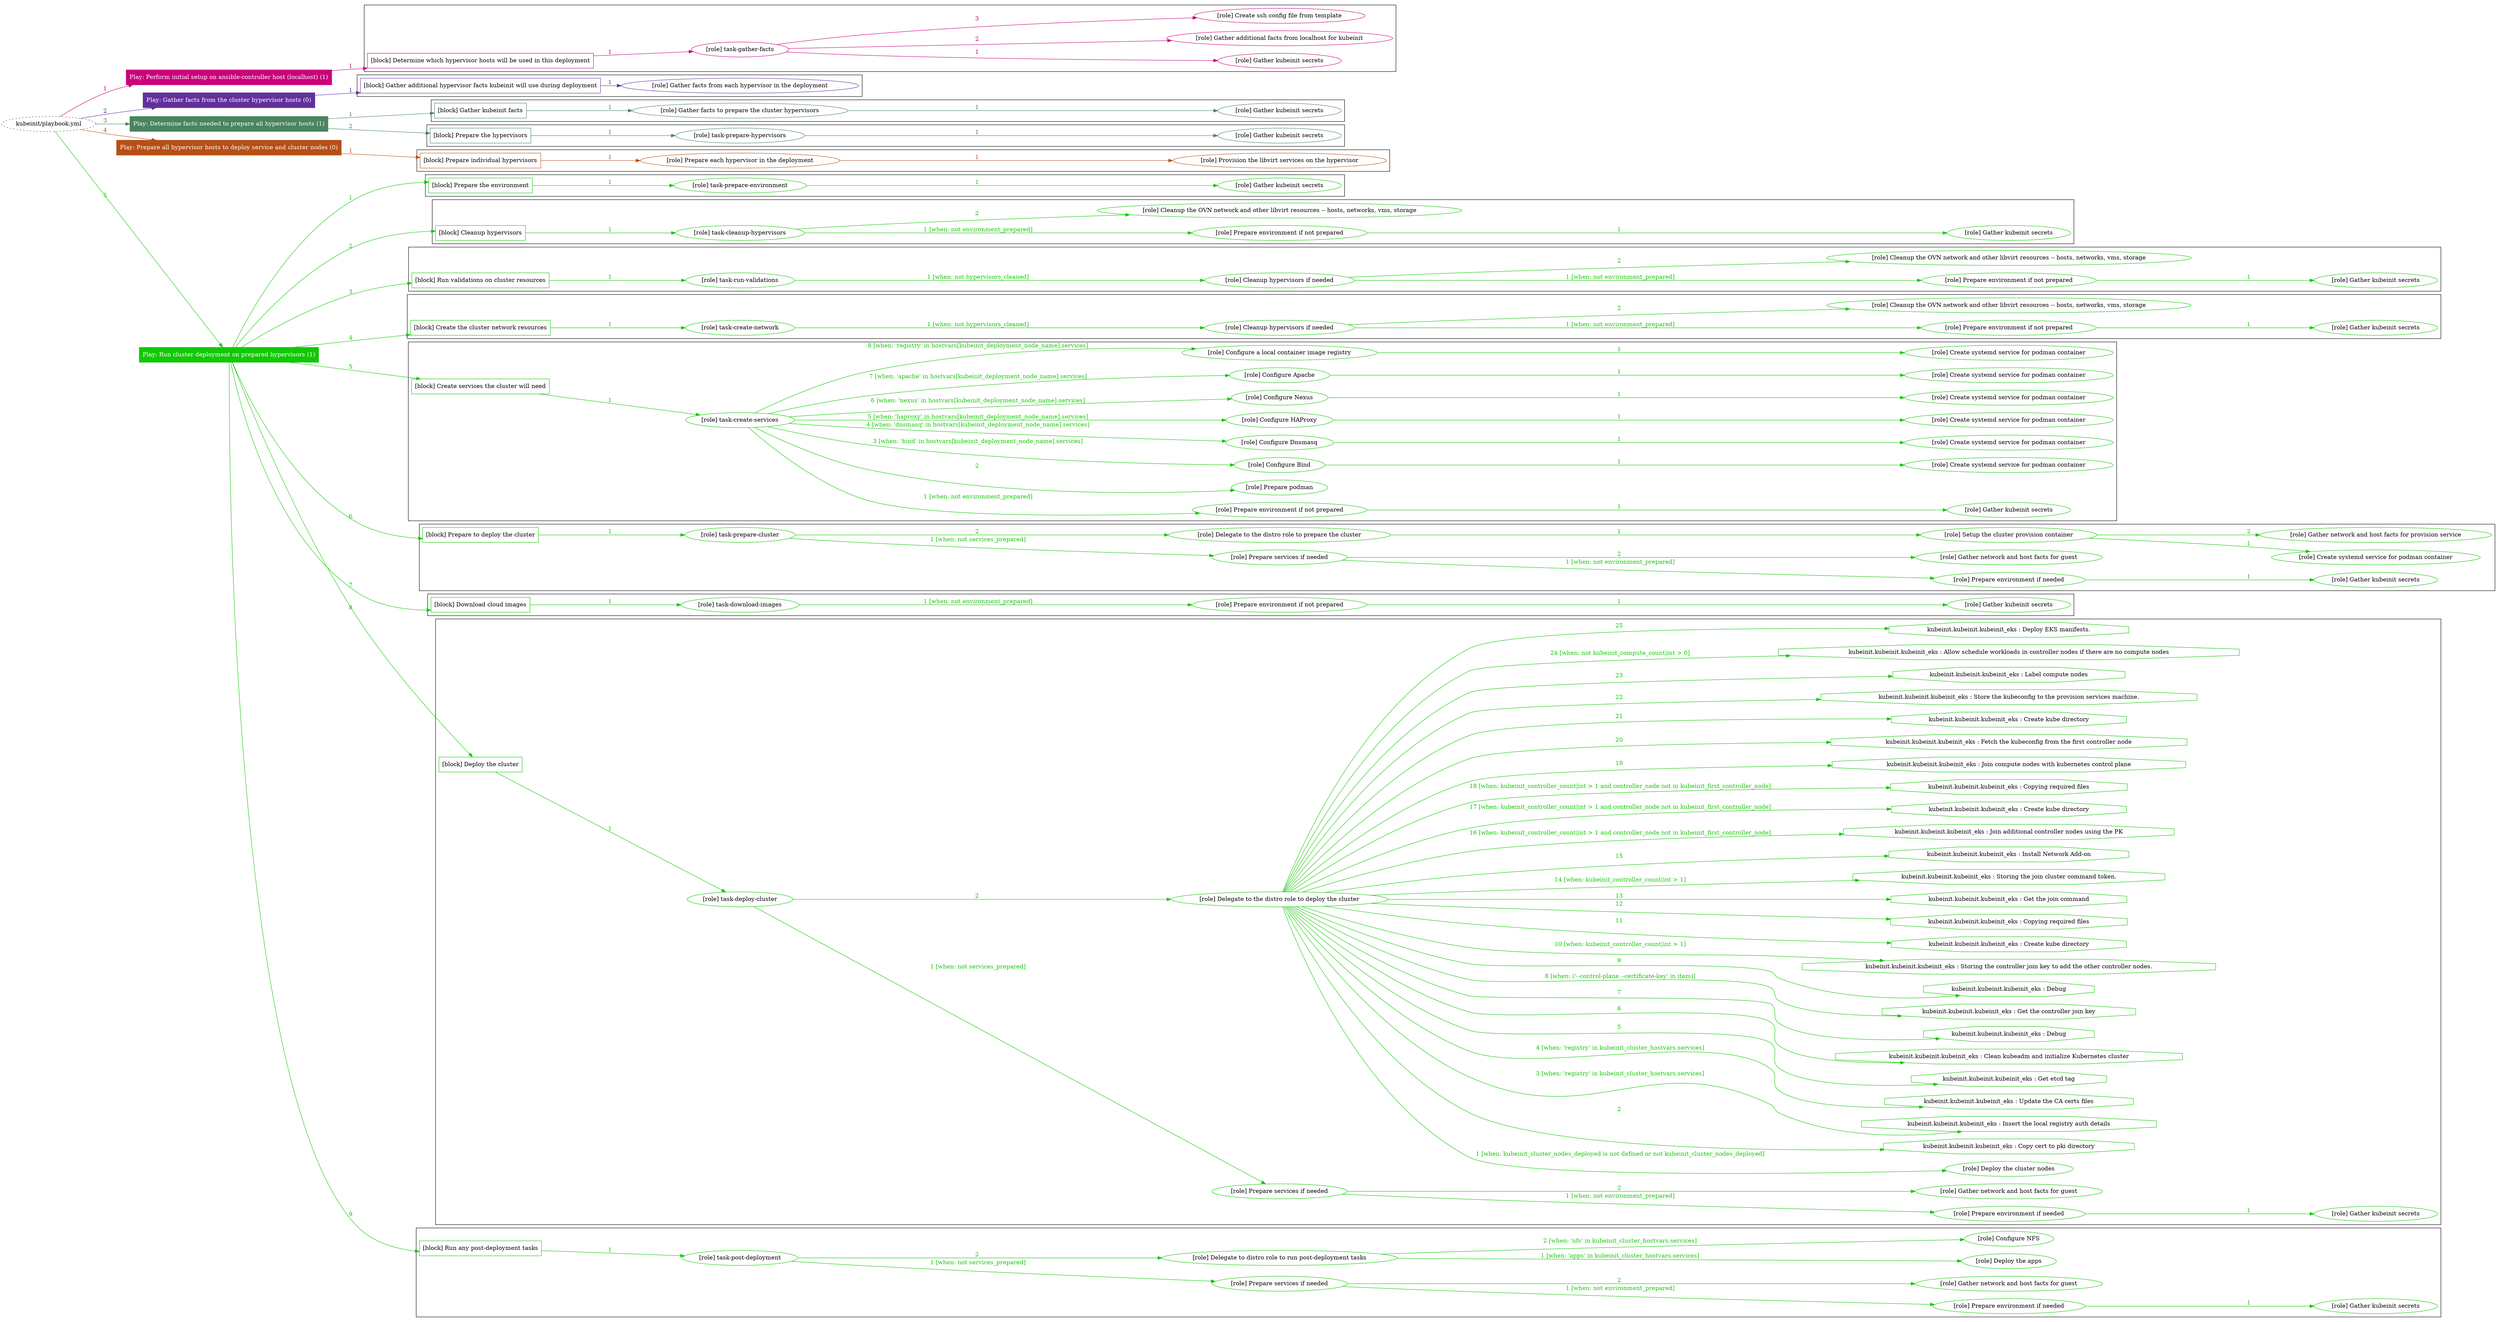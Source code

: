 digraph {
	graph [concentrate=true ordering=in rankdir=LR ratio=fill]
	edge [esep=5 sep=10]
	"kubeinit/playbook.yml" [URL="/home/runner/work/kubeinit/kubeinit/kubeinit/playbook.yml" id=playbook_92344af4 style=dotted]
	"kubeinit/playbook.yml" -> play_0143a746 [label="1 " color="#c9037a" fontcolor="#c9037a" id=edge_3d441d92 labeltooltip="1 " tooltip="1 "]
	subgraph "Play: Perform initial setup on ansible-controller host (localhost) (1)" {
		play_0143a746 [label="Play: Perform initial setup on ansible-controller host (localhost) (1)" URL="/home/runner/work/kubeinit/kubeinit/kubeinit/playbook.yml" color="#c9037a" fontcolor="#ffffff" id=play_0143a746 shape=box style=filled tooltip=localhost]
		play_0143a746 -> block_7f9f3320 [label=1 color="#c9037a" fontcolor="#c9037a" id=edge_9def357a labeltooltip=1 tooltip=1]
		subgraph cluster_block_7f9f3320 {
			block_7f9f3320 [label="[block] Determine which hypervisor hosts will be used in this deployment" URL="/home/runner/work/kubeinit/kubeinit/kubeinit/playbook.yml" color="#c9037a" id=block_7f9f3320 labeltooltip="Determine which hypervisor hosts will be used in this deployment" shape=box tooltip="Determine which hypervisor hosts will be used in this deployment"]
			block_7f9f3320 -> role_52499534 [label="1 " color="#c9037a" fontcolor="#c9037a" id=edge_747e7b60 labeltooltip="1 " tooltip="1 "]
			subgraph "task-gather-facts" {
				role_52499534 [label="[role] task-gather-facts" URL="/home/runner/work/kubeinit/kubeinit/kubeinit/playbook.yml" color="#c9037a" id=role_52499534 tooltip="task-gather-facts"]
				role_52499534 -> role_389960e6 [label="1 " color="#c9037a" fontcolor="#c9037a" id=edge_4de89419 labeltooltip="1 " tooltip="1 "]
				subgraph "Gather kubeinit secrets" {
					role_389960e6 [label="[role] Gather kubeinit secrets" URL="/home/runner/.ansible/collections/ansible_collections/kubeinit/kubeinit/roles/kubeinit_prepare/tasks/build_hypervisors_group.yml" color="#c9037a" id=role_389960e6 tooltip="Gather kubeinit secrets"]
				}
				role_52499534 -> role_7b9b9df1 [label="2 " color="#c9037a" fontcolor="#c9037a" id=edge_bdc80bbb labeltooltip="2 " tooltip="2 "]
				subgraph "Gather additional facts from localhost for kubeinit" {
					role_7b9b9df1 [label="[role] Gather additional facts from localhost for kubeinit" URL="/home/runner/.ansible/collections/ansible_collections/kubeinit/kubeinit/roles/kubeinit_prepare/tasks/build_hypervisors_group.yml" color="#c9037a" id=role_7b9b9df1 tooltip="Gather additional facts from localhost for kubeinit"]
				}
				role_52499534 -> role_ba56a125 [label="3 " color="#c9037a" fontcolor="#c9037a" id=edge_f4e6835d labeltooltip="3 " tooltip="3 "]
				subgraph "Create ssh config file from template" {
					role_ba56a125 [label="[role] Create ssh config file from template" URL="/home/runner/.ansible/collections/ansible_collections/kubeinit/kubeinit/roles/kubeinit_prepare/tasks/build_hypervisors_group.yml" color="#c9037a" id=role_ba56a125 tooltip="Create ssh config file from template"]
				}
			}
		}
	}
	"kubeinit/playbook.yml" -> play_7fc4a0b7 [label="2 " color="#62309c" fontcolor="#62309c" id=edge_b4dc1220 labeltooltip="2 " tooltip="2 "]
	subgraph "Play: Gather facts from the cluster hypervisor hosts (0)" {
		play_7fc4a0b7 [label="Play: Gather facts from the cluster hypervisor hosts (0)" URL="/home/runner/work/kubeinit/kubeinit/kubeinit/playbook.yml" color="#62309c" fontcolor="#ffffff" id=play_7fc4a0b7 shape=box style=filled tooltip="Play: Gather facts from the cluster hypervisor hosts (0)"]
		play_7fc4a0b7 -> block_02a9bf60 [label=1 color="#62309c" fontcolor="#62309c" id=edge_1277cf16 labeltooltip=1 tooltip=1]
		subgraph cluster_block_02a9bf60 {
			block_02a9bf60 [label="[block] Gather additional hypervisor facts kubeinit will use during deployment" URL="/home/runner/work/kubeinit/kubeinit/kubeinit/playbook.yml" color="#62309c" id=block_02a9bf60 labeltooltip="Gather additional hypervisor facts kubeinit will use during deployment" shape=box tooltip="Gather additional hypervisor facts kubeinit will use during deployment"]
			block_02a9bf60 -> role_c6a4da88 [label="1 " color="#62309c" fontcolor="#62309c" id=edge_f8a8d939 labeltooltip="1 " tooltip="1 "]
			subgraph "Gather facts from each hypervisor in the deployment" {
				role_c6a4da88 [label="[role] Gather facts from each hypervisor in the deployment" URL="/home/runner/work/kubeinit/kubeinit/kubeinit/playbook.yml" color="#62309c" id=role_c6a4da88 tooltip="Gather facts from each hypervisor in the deployment"]
			}
		}
	}
	"kubeinit/playbook.yml" -> play_67306cd9 [label="3 " color="#48845e" fontcolor="#48845e" id=edge_fe5de08c labeltooltip="3 " tooltip="3 "]
	subgraph "Play: Determine facts needed to prepare all hypervisor hosts (1)" {
		play_67306cd9 [label="Play: Determine facts needed to prepare all hypervisor hosts (1)" URL="/home/runner/work/kubeinit/kubeinit/kubeinit/playbook.yml" color="#48845e" fontcolor="#ffffff" id=play_67306cd9 shape=box style=filled tooltip=localhost]
		play_67306cd9 -> block_ff9dad59 [label=1 color="#48845e" fontcolor="#48845e" id=edge_9f07d632 labeltooltip=1 tooltip=1]
		subgraph cluster_block_ff9dad59 {
			block_ff9dad59 [label="[block] Gather kubeinit facts" URL="/home/runner/work/kubeinit/kubeinit/kubeinit/playbook.yml" color="#48845e" id=block_ff9dad59 labeltooltip="Gather kubeinit facts" shape=box tooltip="Gather kubeinit facts"]
			block_ff9dad59 -> role_e010e85b [label="1 " color="#48845e" fontcolor="#48845e" id=edge_0c7a5a72 labeltooltip="1 " tooltip="1 "]
			subgraph "Gather facts to prepare the cluster hypervisors" {
				role_e010e85b [label="[role] Gather facts to prepare the cluster hypervisors" URL="/home/runner/work/kubeinit/kubeinit/kubeinit/playbook.yml" color="#48845e" id=role_e010e85b tooltip="Gather facts to prepare the cluster hypervisors"]
				role_e010e85b -> role_b91cae37 [label="1 " color="#48845e" fontcolor="#48845e" id=edge_d40993fa labeltooltip="1 " tooltip="1 "]
				subgraph "Gather kubeinit secrets" {
					role_b91cae37 [label="[role] Gather kubeinit secrets" URL="/home/runner/.ansible/collections/ansible_collections/kubeinit/kubeinit/roles/kubeinit_prepare/tasks/gather_kubeinit_facts.yml" color="#48845e" id=role_b91cae37 tooltip="Gather kubeinit secrets"]
				}
			}
		}
		play_67306cd9 -> block_7f8c09d0 [label=2 color="#48845e" fontcolor="#48845e" id=edge_19b8a627 labeltooltip=2 tooltip=2]
		subgraph cluster_block_7f8c09d0 {
			block_7f8c09d0 [label="[block] Prepare the hypervisors" URL="/home/runner/work/kubeinit/kubeinit/kubeinit/playbook.yml" color="#48845e" id=block_7f8c09d0 labeltooltip="Prepare the hypervisors" shape=box tooltip="Prepare the hypervisors"]
			block_7f8c09d0 -> role_97610d98 [label="1 " color="#48845e" fontcolor="#48845e" id=edge_dc09f2f8 labeltooltip="1 " tooltip="1 "]
			subgraph "task-prepare-hypervisors" {
				role_97610d98 [label="[role] task-prepare-hypervisors" URL="/home/runner/work/kubeinit/kubeinit/kubeinit/playbook.yml" color="#48845e" id=role_97610d98 tooltip="task-prepare-hypervisors"]
				role_97610d98 -> role_06c63dde [label="1 " color="#48845e" fontcolor="#48845e" id=edge_b1424b15 labeltooltip="1 " tooltip="1 "]
				subgraph "Gather kubeinit secrets" {
					role_06c63dde [label="[role] Gather kubeinit secrets" URL="/home/runner/.ansible/collections/ansible_collections/kubeinit/kubeinit/roles/kubeinit_prepare/tasks/gather_kubeinit_facts.yml" color="#48845e" id=role_06c63dde tooltip="Gather kubeinit secrets"]
				}
			}
		}
	}
	"kubeinit/playbook.yml" -> play_1d2de2d5 [label="4 " color="#b64f16" fontcolor="#b64f16" id=edge_890ff4f8 labeltooltip="4 " tooltip="4 "]
	subgraph "Play: Prepare all hypervisor hosts to deploy service and cluster nodes (0)" {
		play_1d2de2d5 [label="Play: Prepare all hypervisor hosts to deploy service and cluster nodes (0)" URL="/home/runner/work/kubeinit/kubeinit/kubeinit/playbook.yml" color="#b64f16" fontcolor="#ffffff" id=play_1d2de2d5 shape=box style=filled tooltip="Play: Prepare all hypervisor hosts to deploy service and cluster nodes (0)"]
		play_1d2de2d5 -> block_1c2a6ac5 [label=1 color="#b64f16" fontcolor="#b64f16" id=edge_644442fe labeltooltip=1 tooltip=1]
		subgraph cluster_block_1c2a6ac5 {
			block_1c2a6ac5 [label="[block] Prepare individual hypervisors" URL="/home/runner/work/kubeinit/kubeinit/kubeinit/playbook.yml" color="#b64f16" id=block_1c2a6ac5 labeltooltip="Prepare individual hypervisors" shape=box tooltip="Prepare individual hypervisors"]
			block_1c2a6ac5 -> role_97b7b488 [label="1 " color="#b64f16" fontcolor="#b64f16" id=edge_daf17c1b labeltooltip="1 " tooltip="1 "]
			subgraph "Prepare each hypervisor in the deployment" {
				role_97b7b488 [label="[role] Prepare each hypervisor in the deployment" URL="/home/runner/work/kubeinit/kubeinit/kubeinit/playbook.yml" color="#b64f16" id=role_97b7b488 tooltip="Prepare each hypervisor in the deployment"]
				role_97b7b488 -> role_fc6152ad [label="1 " color="#b64f16" fontcolor="#b64f16" id=edge_5d7fb03c labeltooltip="1 " tooltip="1 "]
				subgraph "Provision the libvirt services on the hypervisor" {
					role_fc6152ad [label="[role] Provision the libvirt services on the hypervisor" URL="/home/runner/.ansible/collections/ansible_collections/kubeinit/kubeinit/roles/kubeinit_prepare/tasks/prepare_hypervisor.yml" color="#b64f16" id=role_fc6152ad tooltip="Provision the libvirt services on the hypervisor"]
				}
			}
		}
	}
	"kubeinit/playbook.yml" -> play_43153416 [label="5 " color="#12c804" fontcolor="#12c804" id=edge_a77e44d9 labeltooltip="5 " tooltip="5 "]
	subgraph "Play: Run cluster deployment on prepared hypervisors (1)" {
		play_43153416 [label="Play: Run cluster deployment on prepared hypervisors (1)" URL="/home/runner/work/kubeinit/kubeinit/kubeinit/playbook.yml" color="#12c804" fontcolor="#ffffff" id=play_43153416 shape=box style=filled tooltip=localhost]
		play_43153416 -> block_0eb33bc0 [label=1 color="#12c804" fontcolor="#12c804" id=edge_64f9be1b labeltooltip=1 tooltip=1]
		subgraph cluster_block_0eb33bc0 {
			block_0eb33bc0 [label="[block] Prepare the environment" URL="/home/runner/work/kubeinit/kubeinit/kubeinit/playbook.yml" color="#12c804" id=block_0eb33bc0 labeltooltip="Prepare the environment" shape=box tooltip="Prepare the environment"]
			block_0eb33bc0 -> role_4a1024b7 [label="1 " color="#12c804" fontcolor="#12c804" id=edge_20cf70b1 labeltooltip="1 " tooltip="1 "]
			subgraph "task-prepare-environment" {
				role_4a1024b7 [label="[role] task-prepare-environment" URL="/home/runner/work/kubeinit/kubeinit/kubeinit/playbook.yml" color="#12c804" id=role_4a1024b7 tooltip="task-prepare-environment"]
				role_4a1024b7 -> role_be1d35b7 [label="1 " color="#12c804" fontcolor="#12c804" id=edge_de8870db labeltooltip="1 " tooltip="1 "]
				subgraph "Gather kubeinit secrets" {
					role_be1d35b7 [label="[role] Gather kubeinit secrets" URL="/home/runner/.ansible/collections/ansible_collections/kubeinit/kubeinit/roles/kubeinit_prepare/tasks/gather_kubeinit_facts.yml" color="#12c804" id=role_be1d35b7 tooltip="Gather kubeinit secrets"]
				}
			}
		}
		play_43153416 -> block_0d90947a [label=2 color="#12c804" fontcolor="#12c804" id=edge_a5e83728 labeltooltip=2 tooltip=2]
		subgraph cluster_block_0d90947a {
			block_0d90947a [label="[block] Cleanup hypervisors" URL="/home/runner/work/kubeinit/kubeinit/kubeinit/playbook.yml" color="#12c804" id=block_0d90947a labeltooltip="Cleanup hypervisors" shape=box tooltip="Cleanup hypervisors"]
			block_0d90947a -> role_e2af1068 [label="1 " color="#12c804" fontcolor="#12c804" id=edge_03ee7daf labeltooltip="1 " tooltip="1 "]
			subgraph "task-cleanup-hypervisors" {
				role_e2af1068 [label="[role] task-cleanup-hypervisors" URL="/home/runner/work/kubeinit/kubeinit/kubeinit/playbook.yml" color="#12c804" id=role_e2af1068 tooltip="task-cleanup-hypervisors"]
				role_e2af1068 -> role_99a9aa33 [label="1 [when: not environment_prepared]" color="#12c804" fontcolor="#12c804" id=edge_1a2e39de labeltooltip="1 [when: not environment_prepared]" tooltip="1 [when: not environment_prepared]"]
				subgraph "Prepare environment if not prepared" {
					role_99a9aa33 [label="[role] Prepare environment if not prepared" URL="/home/runner/.ansible/collections/ansible_collections/kubeinit/kubeinit/roles/kubeinit_prepare/tasks/cleanup_hypervisors.yml" color="#12c804" id=role_99a9aa33 tooltip="Prepare environment if not prepared"]
					role_99a9aa33 -> role_da658bb9 [label="1 " color="#12c804" fontcolor="#12c804" id=edge_737d5f15 labeltooltip="1 " tooltip="1 "]
					subgraph "Gather kubeinit secrets" {
						role_da658bb9 [label="[role] Gather kubeinit secrets" URL="/home/runner/.ansible/collections/ansible_collections/kubeinit/kubeinit/roles/kubeinit_prepare/tasks/gather_kubeinit_facts.yml" color="#12c804" id=role_da658bb9 tooltip="Gather kubeinit secrets"]
					}
				}
				role_e2af1068 -> role_871b9d8e [label="2 " color="#12c804" fontcolor="#12c804" id=edge_5167a5ce labeltooltip="2 " tooltip="2 "]
				subgraph "Cleanup the OVN network and other libvirt resources -- hosts, networks, vms, storage" {
					role_871b9d8e [label="[role] Cleanup the OVN network and other libvirt resources -- hosts, networks, vms, storage" URL="/home/runner/.ansible/collections/ansible_collections/kubeinit/kubeinit/roles/kubeinit_prepare/tasks/cleanup_hypervisors.yml" color="#12c804" id=role_871b9d8e tooltip="Cleanup the OVN network and other libvirt resources -- hosts, networks, vms, storage"]
				}
			}
		}
		play_43153416 -> block_d33d46d3 [label=3 color="#12c804" fontcolor="#12c804" id=edge_53a97803 labeltooltip=3 tooltip=3]
		subgraph cluster_block_d33d46d3 {
			block_d33d46d3 [label="[block] Run validations on cluster resources" URL="/home/runner/work/kubeinit/kubeinit/kubeinit/playbook.yml" color="#12c804" id=block_d33d46d3 labeltooltip="Run validations on cluster resources" shape=box tooltip="Run validations on cluster resources"]
			block_d33d46d3 -> role_4c4ad11e [label="1 " color="#12c804" fontcolor="#12c804" id=edge_487cdb26 labeltooltip="1 " tooltip="1 "]
			subgraph "task-run-validations" {
				role_4c4ad11e [label="[role] task-run-validations" URL="/home/runner/work/kubeinit/kubeinit/kubeinit/playbook.yml" color="#12c804" id=role_4c4ad11e tooltip="task-run-validations"]
				role_4c4ad11e -> role_58d1454a [label="1 [when: not hypervisors_cleaned]" color="#12c804" fontcolor="#12c804" id=edge_60baf029 labeltooltip="1 [when: not hypervisors_cleaned]" tooltip="1 [when: not hypervisors_cleaned]"]
				subgraph "Cleanup hypervisors if needed" {
					role_58d1454a [label="[role] Cleanup hypervisors if needed" URL="/home/runner/.ansible/collections/ansible_collections/kubeinit/kubeinit/roles/kubeinit_validations/tasks/main.yml" color="#12c804" id=role_58d1454a tooltip="Cleanup hypervisors if needed"]
					role_58d1454a -> role_af45cccd [label="1 [when: not environment_prepared]" color="#12c804" fontcolor="#12c804" id=edge_89c50e11 labeltooltip="1 [when: not environment_prepared]" tooltip="1 [when: not environment_prepared]"]
					subgraph "Prepare environment if not prepared" {
						role_af45cccd [label="[role] Prepare environment if not prepared" URL="/home/runner/.ansible/collections/ansible_collections/kubeinit/kubeinit/roles/kubeinit_prepare/tasks/cleanup_hypervisors.yml" color="#12c804" id=role_af45cccd tooltip="Prepare environment if not prepared"]
						role_af45cccd -> role_9d160e0e [label="1 " color="#12c804" fontcolor="#12c804" id=edge_fc93832f labeltooltip="1 " tooltip="1 "]
						subgraph "Gather kubeinit secrets" {
							role_9d160e0e [label="[role] Gather kubeinit secrets" URL="/home/runner/.ansible/collections/ansible_collections/kubeinit/kubeinit/roles/kubeinit_prepare/tasks/gather_kubeinit_facts.yml" color="#12c804" id=role_9d160e0e tooltip="Gather kubeinit secrets"]
						}
					}
					role_58d1454a -> role_ca123c33 [label="2 " color="#12c804" fontcolor="#12c804" id=edge_3908e6ae labeltooltip="2 " tooltip="2 "]
					subgraph "Cleanup the OVN network and other libvirt resources -- hosts, networks, vms, storage" {
						role_ca123c33 [label="[role] Cleanup the OVN network and other libvirt resources -- hosts, networks, vms, storage" URL="/home/runner/.ansible/collections/ansible_collections/kubeinit/kubeinit/roles/kubeinit_prepare/tasks/cleanup_hypervisors.yml" color="#12c804" id=role_ca123c33 tooltip="Cleanup the OVN network and other libvirt resources -- hosts, networks, vms, storage"]
					}
				}
			}
		}
		play_43153416 -> block_edf4054a [label=4 color="#12c804" fontcolor="#12c804" id=edge_7eb9bb6f labeltooltip=4 tooltip=4]
		subgraph cluster_block_edf4054a {
			block_edf4054a [label="[block] Create the cluster network resources" URL="/home/runner/work/kubeinit/kubeinit/kubeinit/playbook.yml" color="#12c804" id=block_edf4054a labeltooltip="Create the cluster network resources" shape=box tooltip="Create the cluster network resources"]
			block_edf4054a -> role_2d06c704 [label="1 " color="#12c804" fontcolor="#12c804" id=edge_25d9d12f labeltooltip="1 " tooltip="1 "]
			subgraph "task-create-network" {
				role_2d06c704 [label="[role] task-create-network" URL="/home/runner/work/kubeinit/kubeinit/kubeinit/playbook.yml" color="#12c804" id=role_2d06c704 tooltip="task-create-network"]
				role_2d06c704 -> role_cb0db759 [label="1 [when: not hypervisors_cleaned]" color="#12c804" fontcolor="#12c804" id=edge_432f5500 labeltooltip="1 [when: not hypervisors_cleaned]" tooltip="1 [when: not hypervisors_cleaned]"]
				subgraph "Cleanup hypervisors if needed" {
					role_cb0db759 [label="[role] Cleanup hypervisors if needed" URL="/home/runner/.ansible/collections/ansible_collections/kubeinit/kubeinit/roles/kubeinit_libvirt/tasks/create_network.yml" color="#12c804" id=role_cb0db759 tooltip="Cleanup hypervisors if needed"]
					role_cb0db759 -> role_7fb9044c [label="1 [when: not environment_prepared]" color="#12c804" fontcolor="#12c804" id=edge_448c1c77 labeltooltip="1 [when: not environment_prepared]" tooltip="1 [when: not environment_prepared]"]
					subgraph "Prepare environment if not prepared" {
						role_7fb9044c [label="[role] Prepare environment if not prepared" URL="/home/runner/.ansible/collections/ansible_collections/kubeinit/kubeinit/roles/kubeinit_prepare/tasks/cleanup_hypervisors.yml" color="#12c804" id=role_7fb9044c tooltip="Prepare environment if not prepared"]
						role_7fb9044c -> role_2594156d [label="1 " color="#12c804" fontcolor="#12c804" id=edge_10d05e34 labeltooltip="1 " tooltip="1 "]
						subgraph "Gather kubeinit secrets" {
							role_2594156d [label="[role] Gather kubeinit secrets" URL="/home/runner/.ansible/collections/ansible_collections/kubeinit/kubeinit/roles/kubeinit_prepare/tasks/gather_kubeinit_facts.yml" color="#12c804" id=role_2594156d tooltip="Gather kubeinit secrets"]
						}
					}
					role_cb0db759 -> role_f05d3ad5 [label="2 " color="#12c804" fontcolor="#12c804" id=edge_3a340fc1 labeltooltip="2 " tooltip="2 "]
					subgraph "Cleanup the OVN network and other libvirt resources -- hosts, networks, vms, storage" {
						role_f05d3ad5 [label="[role] Cleanup the OVN network and other libvirt resources -- hosts, networks, vms, storage" URL="/home/runner/.ansible/collections/ansible_collections/kubeinit/kubeinit/roles/kubeinit_prepare/tasks/cleanup_hypervisors.yml" color="#12c804" id=role_f05d3ad5 tooltip="Cleanup the OVN network and other libvirt resources -- hosts, networks, vms, storage"]
					}
				}
			}
		}
		play_43153416 -> block_0260033a [label=5 color="#12c804" fontcolor="#12c804" id=edge_edbd5744 labeltooltip=5 tooltip=5]
		subgraph cluster_block_0260033a {
			block_0260033a [label="[block] Create services the cluster will need" URL="/home/runner/work/kubeinit/kubeinit/kubeinit/playbook.yml" color="#12c804" id=block_0260033a labeltooltip="Create services the cluster will need" shape=box tooltip="Create services the cluster will need"]
			block_0260033a -> role_9ee447a9 [label="1 " color="#12c804" fontcolor="#12c804" id=edge_11bd8c41 labeltooltip="1 " tooltip="1 "]
			subgraph "task-create-services" {
				role_9ee447a9 [label="[role] task-create-services" URL="/home/runner/work/kubeinit/kubeinit/kubeinit/playbook.yml" color="#12c804" id=role_9ee447a9 tooltip="task-create-services"]
				role_9ee447a9 -> role_a2ac5499 [label="1 [when: not environment_prepared]" color="#12c804" fontcolor="#12c804" id=edge_a7c775ff labeltooltip="1 [when: not environment_prepared]" tooltip="1 [when: not environment_prepared]"]
				subgraph "Prepare environment if not prepared" {
					role_a2ac5499 [label="[role] Prepare environment if not prepared" URL="/home/runner/.ansible/collections/ansible_collections/kubeinit/kubeinit/roles/kubeinit_services/tasks/main.yml" color="#12c804" id=role_a2ac5499 tooltip="Prepare environment if not prepared"]
					role_a2ac5499 -> role_ba4409aa [label="1 " color="#12c804" fontcolor="#12c804" id=edge_1e7cd5c1 labeltooltip="1 " tooltip="1 "]
					subgraph "Gather kubeinit secrets" {
						role_ba4409aa [label="[role] Gather kubeinit secrets" URL="/home/runner/.ansible/collections/ansible_collections/kubeinit/kubeinit/roles/kubeinit_prepare/tasks/gather_kubeinit_facts.yml" color="#12c804" id=role_ba4409aa tooltip="Gather kubeinit secrets"]
					}
				}
				role_9ee447a9 -> role_b2e9a64a [label="2 " color="#12c804" fontcolor="#12c804" id=edge_79787343 labeltooltip="2 " tooltip="2 "]
				subgraph "Prepare podman" {
					role_b2e9a64a [label="[role] Prepare podman" URL="/home/runner/.ansible/collections/ansible_collections/kubeinit/kubeinit/roles/kubeinit_services/tasks/00_create_service_pod.yml" color="#12c804" id=role_b2e9a64a tooltip="Prepare podman"]
				}
				role_9ee447a9 -> role_114560a9 [label="3 [when: 'bind' in hostvars[kubeinit_deployment_node_name].services]" color="#12c804" fontcolor="#12c804" id=edge_175cbab9 labeltooltip="3 [when: 'bind' in hostvars[kubeinit_deployment_node_name].services]" tooltip="3 [when: 'bind' in hostvars[kubeinit_deployment_node_name].services]"]
				subgraph "Configure Bind" {
					role_114560a9 [label="[role] Configure Bind" URL="/home/runner/.ansible/collections/ansible_collections/kubeinit/kubeinit/roles/kubeinit_services/tasks/start_services_containers.yml" color="#12c804" id=role_114560a9 tooltip="Configure Bind"]
					role_114560a9 -> role_67c6493b [label="1 " color="#12c804" fontcolor="#12c804" id=edge_a6c76dd4 labeltooltip="1 " tooltip="1 "]
					subgraph "Create systemd service for podman container" {
						role_67c6493b [label="[role] Create systemd service for podman container" URL="/home/runner/.ansible/collections/ansible_collections/kubeinit/kubeinit/roles/kubeinit_bind/tasks/main.yml" color="#12c804" id=role_67c6493b tooltip="Create systemd service for podman container"]
					}
				}
				role_9ee447a9 -> role_6e9c2302 [label="4 [when: 'dnsmasq' in hostvars[kubeinit_deployment_node_name].services]" color="#12c804" fontcolor="#12c804" id=edge_5d77a054 labeltooltip="4 [when: 'dnsmasq' in hostvars[kubeinit_deployment_node_name].services]" tooltip="4 [when: 'dnsmasq' in hostvars[kubeinit_deployment_node_name].services]"]
				subgraph "Configure Dnsmasq" {
					role_6e9c2302 [label="[role] Configure Dnsmasq" URL="/home/runner/.ansible/collections/ansible_collections/kubeinit/kubeinit/roles/kubeinit_services/tasks/start_services_containers.yml" color="#12c804" id=role_6e9c2302 tooltip="Configure Dnsmasq"]
					role_6e9c2302 -> role_e0daa09a [label="1 " color="#12c804" fontcolor="#12c804" id=edge_bd0c3e80 labeltooltip="1 " tooltip="1 "]
					subgraph "Create systemd service for podman container" {
						role_e0daa09a [label="[role] Create systemd service for podman container" URL="/home/runner/.ansible/collections/ansible_collections/kubeinit/kubeinit/roles/kubeinit_dnsmasq/tasks/main.yml" color="#12c804" id=role_e0daa09a tooltip="Create systemd service for podman container"]
					}
				}
				role_9ee447a9 -> role_6b1bccf2 [label="5 [when: 'haproxy' in hostvars[kubeinit_deployment_node_name].services]" color="#12c804" fontcolor="#12c804" id=edge_37ce4983 labeltooltip="5 [when: 'haproxy' in hostvars[kubeinit_deployment_node_name].services]" tooltip="5 [when: 'haproxy' in hostvars[kubeinit_deployment_node_name].services]"]
				subgraph "Configure HAProxy" {
					role_6b1bccf2 [label="[role] Configure HAProxy" URL="/home/runner/.ansible/collections/ansible_collections/kubeinit/kubeinit/roles/kubeinit_services/tasks/start_services_containers.yml" color="#12c804" id=role_6b1bccf2 tooltip="Configure HAProxy"]
					role_6b1bccf2 -> role_f2429d76 [label="1 " color="#12c804" fontcolor="#12c804" id=edge_9402c2fe labeltooltip="1 " tooltip="1 "]
					subgraph "Create systemd service for podman container" {
						role_f2429d76 [label="[role] Create systemd service for podman container" URL="/home/runner/.ansible/collections/ansible_collections/kubeinit/kubeinit/roles/kubeinit_haproxy/tasks/main.yml" color="#12c804" id=role_f2429d76 tooltip="Create systemd service for podman container"]
					}
				}
				role_9ee447a9 -> role_600cd3b8 [label="6 [when: 'nexus' in hostvars[kubeinit_deployment_node_name].services]" color="#12c804" fontcolor="#12c804" id=edge_21bffdd7 labeltooltip="6 [when: 'nexus' in hostvars[kubeinit_deployment_node_name].services]" tooltip="6 [when: 'nexus' in hostvars[kubeinit_deployment_node_name].services]"]
				subgraph "Configure Nexus" {
					role_600cd3b8 [label="[role] Configure Nexus" URL="/home/runner/.ansible/collections/ansible_collections/kubeinit/kubeinit/roles/kubeinit_services/tasks/start_services_containers.yml" color="#12c804" id=role_600cd3b8 tooltip="Configure Nexus"]
					role_600cd3b8 -> role_16674b7b [label="1 " color="#12c804" fontcolor="#12c804" id=edge_e025ea30 labeltooltip="1 " tooltip="1 "]
					subgraph "Create systemd service for podman container" {
						role_16674b7b [label="[role] Create systemd service for podman container" URL="/home/runner/.ansible/collections/ansible_collections/kubeinit/kubeinit/roles/kubeinit_nexus/tasks/main.yml" color="#12c804" id=role_16674b7b tooltip="Create systemd service for podman container"]
					}
				}
				role_9ee447a9 -> role_eef92aac [label="7 [when: 'apache' in hostvars[kubeinit_deployment_node_name].services]" color="#12c804" fontcolor="#12c804" id=edge_b33de97e labeltooltip="7 [when: 'apache' in hostvars[kubeinit_deployment_node_name].services]" tooltip="7 [when: 'apache' in hostvars[kubeinit_deployment_node_name].services]"]
				subgraph "Configure Apache" {
					role_eef92aac [label="[role] Configure Apache" URL="/home/runner/.ansible/collections/ansible_collections/kubeinit/kubeinit/roles/kubeinit_services/tasks/start_services_containers.yml" color="#12c804" id=role_eef92aac tooltip="Configure Apache"]
					role_eef92aac -> role_caf9ace1 [label="1 " color="#12c804" fontcolor="#12c804" id=edge_bd91de3d labeltooltip="1 " tooltip="1 "]
					subgraph "Create systemd service for podman container" {
						role_caf9ace1 [label="[role] Create systemd service for podman container" URL="/home/runner/.ansible/collections/ansible_collections/kubeinit/kubeinit/roles/kubeinit_apache/tasks/main.yml" color="#12c804" id=role_caf9ace1 tooltip="Create systemd service for podman container"]
					}
				}
				role_9ee447a9 -> role_8dd1936f [label="8 [when: 'registry' in hostvars[kubeinit_deployment_node_name].services]" color="#12c804" fontcolor="#12c804" id=edge_af675ec1 labeltooltip="8 [when: 'registry' in hostvars[kubeinit_deployment_node_name].services]" tooltip="8 [when: 'registry' in hostvars[kubeinit_deployment_node_name].services]"]
				subgraph "Configure a local container image registry" {
					role_8dd1936f [label="[role] Configure a local container image registry" URL="/home/runner/.ansible/collections/ansible_collections/kubeinit/kubeinit/roles/kubeinit_services/tasks/start_services_containers.yml" color="#12c804" id=role_8dd1936f tooltip="Configure a local container image registry"]
					role_8dd1936f -> role_cbe76c17 [label="1 " color="#12c804" fontcolor="#12c804" id=edge_ec751b1d labeltooltip="1 " tooltip="1 "]
					subgraph "Create systemd service for podman container" {
						role_cbe76c17 [label="[role] Create systemd service for podman container" URL="/home/runner/.ansible/collections/ansible_collections/kubeinit/kubeinit/roles/kubeinit_registry/tasks/main.yml" color="#12c804" id=role_cbe76c17 tooltip="Create systemd service for podman container"]
					}
				}
			}
		}
		play_43153416 -> block_91058b90 [label=6 color="#12c804" fontcolor="#12c804" id=edge_a945616b labeltooltip=6 tooltip=6]
		subgraph cluster_block_91058b90 {
			block_91058b90 [label="[block] Prepare to deploy the cluster" URL="/home/runner/work/kubeinit/kubeinit/kubeinit/playbook.yml" color="#12c804" id=block_91058b90 labeltooltip="Prepare to deploy the cluster" shape=box tooltip="Prepare to deploy the cluster"]
			block_91058b90 -> role_1d1ddaa5 [label="1 " color="#12c804" fontcolor="#12c804" id=edge_7c9ae59c labeltooltip="1 " tooltip="1 "]
			subgraph "task-prepare-cluster" {
				role_1d1ddaa5 [label="[role] task-prepare-cluster" URL="/home/runner/work/kubeinit/kubeinit/kubeinit/playbook.yml" color="#12c804" id=role_1d1ddaa5 tooltip="task-prepare-cluster"]
				role_1d1ddaa5 -> role_03ecb21f [label="1 [when: not services_prepared]" color="#12c804" fontcolor="#12c804" id=edge_33659b40 labeltooltip="1 [when: not services_prepared]" tooltip="1 [when: not services_prepared]"]
				subgraph "Prepare services if needed" {
					role_03ecb21f [label="[role] Prepare services if needed" URL="/home/runner/.ansible/collections/ansible_collections/kubeinit/kubeinit/roles/kubeinit_prepare/tasks/prepare_cluster.yml" color="#12c804" id=role_03ecb21f tooltip="Prepare services if needed"]
					role_03ecb21f -> role_ba9743ae [label="1 [when: not environment_prepared]" color="#12c804" fontcolor="#12c804" id=edge_518de36e labeltooltip="1 [when: not environment_prepared]" tooltip="1 [when: not environment_prepared]"]
					subgraph "Prepare environment if needed" {
						role_ba9743ae [label="[role] Prepare environment if needed" URL="/home/runner/.ansible/collections/ansible_collections/kubeinit/kubeinit/roles/kubeinit_services/tasks/prepare_services.yml" color="#12c804" id=role_ba9743ae tooltip="Prepare environment if needed"]
						role_ba9743ae -> role_926e3771 [label="1 " color="#12c804" fontcolor="#12c804" id=edge_36e928eb labeltooltip="1 " tooltip="1 "]
						subgraph "Gather kubeinit secrets" {
							role_926e3771 [label="[role] Gather kubeinit secrets" URL="/home/runner/.ansible/collections/ansible_collections/kubeinit/kubeinit/roles/kubeinit_prepare/tasks/gather_kubeinit_facts.yml" color="#12c804" id=role_926e3771 tooltip="Gather kubeinit secrets"]
						}
					}
					role_03ecb21f -> role_f4b78b56 [label="2 " color="#12c804" fontcolor="#12c804" id=edge_ef4c6854 labeltooltip="2 " tooltip="2 "]
					subgraph "Gather network and host facts for guest" {
						role_f4b78b56 [label="[role] Gather network and host facts for guest" URL="/home/runner/.ansible/collections/ansible_collections/kubeinit/kubeinit/roles/kubeinit_services/tasks/prepare_services.yml" color="#12c804" id=role_f4b78b56 tooltip="Gather network and host facts for guest"]
					}
				}
				role_1d1ddaa5 -> role_4e130cf8 [label="2 " color="#12c804" fontcolor="#12c804" id=edge_b4cb230b labeltooltip="2 " tooltip="2 "]
				subgraph "Delegate to the distro role to prepare the cluster" {
					role_4e130cf8 [label="[role] Delegate to the distro role to prepare the cluster" URL="/home/runner/.ansible/collections/ansible_collections/kubeinit/kubeinit/roles/kubeinit_prepare/tasks/prepare_cluster.yml" color="#12c804" id=role_4e130cf8 tooltip="Delegate to the distro role to prepare the cluster"]
					role_4e130cf8 -> role_21a7125c [label="1 " color="#12c804" fontcolor="#12c804" id=edge_4160662f labeltooltip="1 " tooltip="1 "]
					subgraph "Setup the cluster provision container" {
						role_21a7125c [label="[role] Setup the cluster provision container" URL="/home/runner/.ansible/collections/ansible_collections/kubeinit/kubeinit/roles/kubeinit_eks/tasks/prepare_cluster.yml" color="#12c804" id=role_21a7125c tooltip="Setup the cluster provision container"]
						role_21a7125c -> role_c6d86274 [label="1 " color="#12c804" fontcolor="#12c804" id=edge_fcc03358 labeltooltip="1 " tooltip="1 "]
						subgraph "Create systemd service for podman container" {
							role_c6d86274 [label="[role] Create systemd service for podman container" URL="/home/runner/.ansible/collections/ansible_collections/kubeinit/kubeinit/roles/kubeinit_services/tasks/create_provision_container.yml" color="#12c804" id=role_c6d86274 tooltip="Create systemd service for podman container"]
						}
						role_21a7125c -> role_f42c93a3 [label="2 " color="#12c804" fontcolor="#12c804" id=edge_2724f11f labeltooltip="2 " tooltip="2 "]
						subgraph "Gather network and host facts for provision service" {
							role_f42c93a3 [label="[role] Gather network and host facts for provision service" URL="/home/runner/.ansible/collections/ansible_collections/kubeinit/kubeinit/roles/kubeinit_services/tasks/create_provision_container.yml" color="#12c804" id=role_f42c93a3 tooltip="Gather network and host facts for provision service"]
						}
					}
				}
			}
		}
		play_43153416 -> block_c13d67c1 [label=7 color="#12c804" fontcolor="#12c804" id=edge_8d4a1ecc labeltooltip=7 tooltip=7]
		subgraph cluster_block_c13d67c1 {
			block_c13d67c1 [label="[block] Download cloud images" URL="/home/runner/work/kubeinit/kubeinit/kubeinit/playbook.yml" color="#12c804" id=block_c13d67c1 labeltooltip="Download cloud images" shape=box tooltip="Download cloud images"]
			block_c13d67c1 -> role_5cec4b79 [label="1 " color="#12c804" fontcolor="#12c804" id=edge_a464a8b2 labeltooltip="1 " tooltip="1 "]
			subgraph "task-download-images" {
				role_5cec4b79 [label="[role] task-download-images" URL="/home/runner/work/kubeinit/kubeinit/kubeinit/playbook.yml" color="#12c804" id=role_5cec4b79 tooltip="task-download-images"]
				role_5cec4b79 -> role_e6831ad6 [label="1 [when: not environment_prepared]" color="#12c804" fontcolor="#12c804" id=edge_8e300aba labeltooltip="1 [when: not environment_prepared]" tooltip="1 [when: not environment_prepared]"]
				subgraph "Prepare environment if not prepared" {
					role_e6831ad6 [label="[role] Prepare environment if not prepared" URL="/home/runner/.ansible/collections/ansible_collections/kubeinit/kubeinit/roles/kubeinit_libvirt/tasks/download_cloud_images.yml" color="#12c804" id=role_e6831ad6 tooltip="Prepare environment if not prepared"]
					role_e6831ad6 -> role_2ca9a4cd [label="1 " color="#12c804" fontcolor="#12c804" id=edge_c5b3f4d1 labeltooltip="1 " tooltip="1 "]
					subgraph "Gather kubeinit secrets" {
						role_2ca9a4cd [label="[role] Gather kubeinit secrets" URL="/home/runner/.ansible/collections/ansible_collections/kubeinit/kubeinit/roles/kubeinit_prepare/tasks/gather_kubeinit_facts.yml" color="#12c804" id=role_2ca9a4cd tooltip="Gather kubeinit secrets"]
					}
				}
			}
		}
		play_43153416 -> block_e10f4805 [label=8 color="#12c804" fontcolor="#12c804" id=edge_39d142e3 labeltooltip=8 tooltip=8]
		subgraph cluster_block_e10f4805 {
			block_e10f4805 [label="[block] Deploy the cluster" URL="/home/runner/work/kubeinit/kubeinit/kubeinit/playbook.yml" color="#12c804" id=block_e10f4805 labeltooltip="Deploy the cluster" shape=box tooltip="Deploy the cluster"]
			block_e10f4805 -> role_42ac97da [label="1 " color="#12c804" fontcolor="#12c804" id=edge_a8f29af3 labeltooltip="1 " tooltip="1 "]
			subgraph "task-deploy-cluster" {
				role_42ac97da [label="[role] task-deploy-cluster" URL="/home/runner/work/kubeinit/kubeinit/kubeinit/playbook.yml" color="#12c804" id=role_42ac97da tooltip="task-deploy-cluster"]
				role_42ac97da -> role_1640d4c7 [label="1 [when: not services_prepared]" color="#12c804" fontcolor="#12c804" id=edge_337eb159 labeltooltip="1 [when: not services_prepared]" tooltip="1 [when: not services_prepared]"]
				subgraph "Prepare services if needed" {
					role_1640d4c7 [label="[role] Prepare services if needed" URL="/home/runner/.ansible/collections/ansible_collections/kubeinit/kubeinit/roles/kubeinit_prepare/tasks/deploy_cluster.yml" color="#12c804" id=role_1640d4c7 tooltip="Prepare services if needed"]
					role_1640d4c7 -> role_3f7cecab [label="1 [when: not environment_prepared]" color="#12c804" fontcolor="#12c804" id=edge_7dd17145 labeltooltip="1 [when: not environment_prepared]" tooltip="1 [when: not environment_prepared]"]
					subgraph "Prepare environment if needed" {
						role_3f7cecab [label="[role] Prepare environment if needed" URL="/home/runner/.ansible/collections/ansible_collections/kubeinit/kubeinit/roles/kubeinit_services/tasks/prepare_services.yml" color="#12c804" id=role_3f7cecab tooltip="Prepare environment if needed"]
						role_3f7cecab -> role_d90646f7 [label="1 " color="#12c804" fontcolor="#12c804" id=edge_da9ae26f labeltooltip="1 " tooltip="1 "]
						subgraph "Gather kubeinit secrets" {
							role_d90646f7 [label="[role] Gather kubeinit secrets" URL="/home/runner/.ansible/collections/ansible_collections/kubeinit/kubeinit/roles/kubeinit_prepare/tasks/gather_kubeinit_facts.yml" color="#12c804" id=role_d90646f7 tooltip="Gather kubeinit secrets"]
						}
					}
					role_1640d4c7 -> role_d1de4fd4 [label="2 " color="#12c804" fontcolor="#12c804" id=edge_40c4babf labeltooltip="2 " tooltip="2 "]
					subgraph "Gather network and host facts for guest" {
						role_d1de4fd4 [label="[role] Gather network and host facts for guest" URL="/home/runner/.ansible/collections/ansible_collections/kubeinit/kubeinit/roles/kubeinit_services/tasks/prepare_services.yml" color="#12c804" id=role_d1de4fd4 tooltip="Gather network and host facts for guest"]
					}
				}
				role_42ac97da -> role_02d98308 [label="2 " color="#12c804" fontcolor="#12c804" id=edge_7e3d5622 labeltooltip="2 " tooltip="2 "]
				subgraph "Delegate to the distro role to deploy the cluster" {
					role_02d98308 [label="[role] Delegate to the distro role to deploy the cluster" URL="/home/runner/.ansible/collections/ansible_collections/kubeinit/kubeinit/roles/kubeinit_prepare/tasks/deploy_cluster.yml" color="#12c804" id=role_02d98308 tooltip="Delegate to the distro role to deploy the cluster"]
					role_02d98308 -> role_61196b39 [label="1 [when: kubeinit_cluster_nodes_deployed is not defined or not kubeinit_cluster_nodes_deployed]" color="#12c804" fontcolor="#12c804" id=edge_891d0dad labeltooltip="1 [when: kubeinit_cluster_nodes_deployed is not defined or not kubeinit_cluster_nodes_deployed]" tooltip="1 [when: kubeinit_cluster_nodes_deployed is not defined or not kubeinit_cluster_nodes_deployed]"]
					subgraph "Deploy the cluster nodes" {
						role_61196b39 [label="[role] Deploy the cluster nodes" URL="/home/runner/.ansible/collections/ansible_collections/kubeinit/kubeinit/roles/kubeinit_eks/tasks/main.yml" color="#12c804" id=role_61196b39 tooltip="Deploy the cluster nodes"]
					}
					task_2a8cc347 [label="kubeinit.kubeinit.kubeinit_eks : Copy cert to pki directory" URL="/home/runner/.ansible/collections/ansible_collections/kubeinit/kubeinit/roles/kubeinit_eks/tasks/main.yml" color="#12c804" id=task_2a8cc347 shape=octagon tooltip="kubeinit.kubeinit.kubeinit_eks : Copy cert to pki directory"]
					role_02d98308 -> task_2a8cc347 [label="2 " color="#12c804" fontcolor="#12c804" id=edge_fcea6b7d labeltooltip="2 " tooltip="2 "]
					task_5a8b39ee [label="kubeinit.kubeinit.kubeinit_eks : Insert the local registry auth details" URL="/home/runner/.ansible/collections/ansible_collections/kubeinit/kubeinit/roles/kubeinit_eks/tasks/main.yml" color="#12c804" id=task_5a8b39ee shape=octagon tooltip="kubeinit.kubeinit.kubeinit_eks : Insert the local registry auth details"]
					role_02d98308 -> task_5a8b39ee [label="3 [when: 'registry' in kubeinit_cluster_hostvars.services]" color="#12c804" fontcolor="#12c804" id=edge_f14ff5ba labeltooltip="3 [when: 'registry' in kubeinit_cluster_hostvars.services]" tooltip="3 [when: 'registry' in kubeinit_cluster_hostvars.services]"]
					task_4e48d5e8 [label="kubeinit.kubeinit.kubeinit_eks : Update the CA certs files" URL="/home/runner/.ansible/collections/ansible_collections/kubeinit/kubeinit/roles/kubeinit_eks/tasks/main.yml" color="#12c804" id=task_4e48d5e8 shape=octagon tooltip="kubeinit.kubeinit.kubeinit_eks : Update the CA certs files"]
					role_02d98308 -> task_4e48d5e8 [label="4 [when: 'registry' in kubeinit_cluster_hostvars.services]" color="#12c804" fontcolor="#12c804" id=edge_d0626140 labeltooltip="4 [when: 'registry' in kubeinit_cluster_hostvars.services]" tooltip="4 [when: 'registry' in kubeinit_cluster_hostvars.services]"]
					task_b23da24a [label="kubeinit.kubeinit.kubeinit_eks : Get etcd tag" URL="/home/runner/.ansible/collections/ansible_collections/kubeinit/kubeinit/roles/kubeinit_eks/tasks/main.yml" color="#12c804" id=task_b23da24a shape=octagon tooltip="kubeinit.kubeinit.kubeinit_eks : Get etcd tag"]
					role_02d98308 -> task_b23da24a [label="5 " color="#12c804" fontcolor="#12c804" id=edge_1c5bfdaa labeltooltip="5 " tooltip="5 "]
					task_d1a99599 [label="kubeinit.kubeinit.kubeinit_eks : Clean kubeadm and initialize Kubernetes cluster" URL="/home/runner/.ansible/collections/ansible_collections/kubeinit/kubeinit/roles/kubeinit_eks/tasks/main.yml" color="#12c804" id=task_d1a99599 shape=octagon tooltip="kubeinit.kubeinit.kubeinit_eks : Clean kubeadm and initialize Kubernetes cluster"]
					role_02d98308 -> task_d1a99599 [label="6 " color="#12c804" fontcolor="#12c804" id=edge_f3a141f6 labeltooltip="6 " tooltip="6 "]
					task_13f9129d [label="kubeinit.kubeinit.kubeinit_eks : Debug" URL="/home/runner/.ansible/collections/ansible_collections/kubeinit/kubeinit/roles/kubeinit_eks/tasks/main.yml" color="#12c804" id=task_13f9129d shape=octagon tooltip="kubeinit.kubeinit.kubeinit_eks : Debug"]
					role_02d98308 -> task_13f9129d [label="7 " color="#12c804" fontcolor="#12c804" id=edge_382bf71f labeltooltip="7 " tooltip="7 "]
					task_e1818b6e [label="kubeinit.kubeinit.kubeinit_eks : Get the controller join key" URL="/home/runner/.ansible/collections/ansible_collections/kubeinit/kubeinit/roles/kubeinit_eks/tasks/main.yml" color="#12c804" id=task_e1818b6e shape=octagon tooltip="kubeinit.kubeinit.kubeinit_eks : Get the controller join key"]
					role_02d98308 -> task_e1818b6e [label="8 [when: ('--control-plane --certificate-key' in item)]" color="#12c804" fontcolor="#12c804" id=edge_63f1f327 labeltooltip="8 [when: ('--control-plane --certificate-key' in item)]" tooltip="8 [when: ('--control-plane --certificate-key' in item)]"]
					task_b78b7f0a [label="kubeinit.kubeinit.kubeinit_eks : Debug" URL="/home/runner/.ansible/collections/ansible_collections/kubeinit/kubeinit/roles/kubeinit_eks/tasks/main.yml" color="#12c804" id=task_b78b7f0a shape=octagon tooltip="kubeinit.kubeinit.kubeinit_eks : Debug"]
					role_02d98308 -> task_b78b7f0a [label="9 " color="#12c804" fontcolor="#12c804" id=edge_c8af5112 labeltooltip="9 " tooltip="9 "]
					task_84d2a29c [label="kubeinit.kubeinit.kubeinit_eks : Storing the controller join key to add the other controller nodes." URL="/home/runner/.ansible/collections/ansible_collections/kubeinit/kubeinit/roles/kubeinit_eks/tasks/main.yml" color="#12c804" id=task_84d2a29c shape=octagon tooltip="kubeinit.kubeinit.kubeinit_eks : Storing the controller join key to add the other controller nodes."]
					role_02d98308 -> task_84d2a29c [label="10 [when: kubeinit_controller_count|int > 1]" color="#12c804" fontcolor="#12c804" id=edge_3fbf9f67 labeltooltip="10 [when: kubeinit_controller_count|int > 1]" tooltip="10 [when: kubeinit_controller_count|int > 1]"]
					task_751b4542 [label="kubeinit.kubeinit.kubeinit_eks : Create kube directory" URL="/home/runner/.ansible/collections/ansible_collections/kubeinit/kubeinit/roles/kubeinit_eks/tasks/main.yml" color="#12c804" id=task_751b4542 shape=octagon tooltip="kubeinit.kubeinit.kubeinit_eks : Create kube directory"]
					role_02d98308 -> task_751b4542 [label="11 " color="#12c804" fontcolor="#12c804" id=edge_c3b16bb3 labeltooltip="11 " tooltip="11 "]
					task_f0a6080e [label="kubeinit.kubeinit.kubeinit_eks : Copying required files" URL="/home/runner/.ansible/collections/ansible_collections/kubeinit/kubeinit/roles/kubeinit_eks/tasks/main.yml" color="#12c804" id=task_f0a6080e shape=octagon tooltip="kubeinit.kubeinit.kubeinit_eks : Copying required files"]
					role_02d98308 -> task_f0a6080e [label="12 " color="#12c804" fontcolor="#12c804" id=edge_60a38a90 labeltooltip="12 " tooltip="12 "]
					task_d9c8c2c0 [label="kubeinit.kubeinit.kubeinit_eks : Get the join command" URL="/home/runner/.ansible/collections/ansible_collections/kubeinit/kubeinit/roles/kubeinit_eks/tasks/main.yml" color="#12c804" id=task_d9c8c2c0 shape=octagon tooltip="kubeinit.kubeinit.kubeinit_eks : Get the join command"]
					role_02d98308 -> task_d9c8c2c0 [label="13 " color="#12c804" fontcolor="#12c804" id=edge_e7f668be labeltooltip="13 " tooltip="13 "]
					task_5a739b09 [label="kubeinit.kubeinit.kubeinit_eks : Storing the join cluster command token." URL="/home/runner/.ansible/collections/ansible_collections/kubeinit/kubeinit/roles/kubeinit_eks/tasks/main.yml" color="#12c804" id=task_5a739b09 shape=octagon tooltip="kubeinit.kubeinit.kubeinit_eks : Storing the join cluster command token."]
					role_02d98308 -> task_5a739b09 [label="14 [when: kubeinit_controller_count|int > 1]" color="#12c804" fontcolor="#12c804" id=edge_8e64fecf labeltooltip="14 [when: kubeinit_controller_count|int > 1]" tooltip="14 [when: kubeinit_controller_count|int > 1]"]
					task_93800002 [label="kubeinit.kubeinit.kubeinit_eks : Install Network Add-on" URL="/home/runner/.ansible/collections/ansible_collections/kubeinit/kubeinit/roles/kubeinit_eks/tasks/main.yml" color="#12c804" id=task_93800002 shape=octagon tooltip="kubeinit.kubeinit.kubeinit_eks : Install Network Add-on"]
					role_02d98308 -> task_93800002 [label="15 " color="#12c804" fontcolor="#12c804" id=edge_bab087b8 labeltooltip="15 " tooltip="15 "]
					task_c082c531 [label="kubeinit.kubeinit.kubeinit_eks : Join additional controller nodes using the PK" URL="/home/runner/.ansible/collections/ansible_collections/kubeinit/kubeinit/roles/kubeinit_eks/tasks/main.yml" color="#12c804" id=task_c082c531 shape=octagon tooltip="kubeinit.kubeinit.kubeinit_eks : Join additional controller nodes using the PK"]
					role_02d98308 -> task_c082c531 [label="16 [when: kubeinit_controller_count|int > 1 and controller_node not in kubeinit_first_controller_node]" color="#12c804" fontcolor="#12c804" id=edge_53e2d5fe labeltooltip="16 [when: kubeinit_controller_count|int > 1 and controller_node not in kubeinit_first_controller_node]" tooltip="16 [when: kubeinit_controller_count|int > 1 and controller_node not in kubeinit_first_controller_node]"]
					task_89110128 [label="kubeinit.kubeinit.kubeinit_eks : Create kube directory" URL="/home/runner/.ansible/collections/ansible_collections/kubeinit/kubeinit/roles/kubeinit_eks/tasks/main.yml" color="#12c804" id=task_89110128 shape=octagon tooltip="kubeinit.kubeinit.kubeinit_eks : Create kube directory"]
					role_02d98308 -> task_89110128 [label="17 [when: kubeinit_controller_count|int > 1 and controller_node not in kubeinit_first_controller_node]" color="#12c804" fontcolor="#12c804" id=edge_d771fdd9 labeltooltip="17 [when: kubeinit_controller_count|int > 1 and controller_node not in kubeinit_first_controller_node]" tooltip="17 [when: kubeinit_controller_count|int > 1 and controller_node not in kubeinit_first_controller_node]"]
					task_c5f8c712 [label="kubeinit.kubeinit.kubeinit_eks : Copying required files" URL="/home/runner/.ansible/collections/ansible_collections/kubeinit/kubeinit/roles/kubeinit_eks/tasks/main.yml" color="#12c804" id=task_c5f8c712 shape=octagon tooltip="kubeinit.kubeinit.kubeinit_eks : Copying required files"]
					role_02d98308 -> task_c5f8c712 [label="18 [when: kubeinit_controller_count|int > 1 and controller_node not in kubeinit_first_controller_node]" color="#12c804" fontcolor="#12c804" id=edge_467db28a labeltooltip="18 [when: kubeinit_controller_count|int > 1 and controller_node not in kubeinit_first_controller_node]" tooltip="18 [when: kubeinit_controller_count|int > 1 and controller_node not in kubeinit_first_controller_node]"]
					task_db7f21d4 [label="kubeinit.kubeinit.kubeinit_eks : Join compute nodes with kubernetes control plane" URL="/home/runner/.ansible/collections/ansible_collections/kubeinit/kubeinit/roles/kubeinit_eks/tasks/main.yml" color="#12c804" id=task_db7f21d4 shape=octagon tooltip="kubeinit.kubeinit.kubeinit_eks : Join compute nodes with kubernetes control plane"]
					role_02d98308 -> task_db7f21d4 [label="19 " color="#12c804" fontcolor="#12c804" id=edge_91d1cc75 labeltooltip="19 " tooltip="19 "]
					task_73b4c661 [label="kubeinit.kubeinit.kubeinit_eks : Fetch the kubeconfig from the first controller node" URL="/home/runner/.ansible/collections/ansible_collections/kubeinit/kubeinit/roles/kubeinit_eks/tasks/main.yml" color="#12c804" id=task_73b4c661 shape=octagon tooltip="kubeinit.kubeinit.kubeinit_eks : Fetch the kubeconfig from the first controller node"]
					role_02d98308 -> task_73b4c661 [label="20 " color="#12c804" fontcolor="#12c804" id=edge_abd4262b labeltooltip="20 " tooltip="20 "]
					task_e5a3ca19 [label="kubeinit.kubeinit.kubeinit_eks : Create kube directory" URL="/home/runner/.ansible/collections/ansible_collections/kubeinit/kubeinit/roles/kubeinit_eks/tasks/main.yml" color="#12c804" id=task_e5a3ca19 shape=octagon tooltip="kubeinit.kubeinit.kubeinit_eks : Create kube directory"]
					role_02d98308 -> task_e5a3ca19 [label="21 " color="#12c804" fontcolor="#12c804" id=edge_fa4243f2 labeltooltip="21 " tooltip="21 "]
					task_950d35c0 [label="kubeinit.kubeinit.kubeinit_eks : Store the kubeconfig to the provision services machine." URL="/home/runner/.ansible/collections/ansible_collections/kubeinit/kubeinit/roles/kubeinit_eks/tasks/main.yml" color="#12c804" id=task_950d35c0 shape=octagon tooltip="kubeinit.kubeinit.kubeinit_eks : Store the kubeconfig to the provision services machine."]
					role_02d98308 -> task_950d35c0 [label="22 " color="#12c804" fontcolor="#12c804" id=edge_124c956b labeltooltip="22 " tooltip="22 "]
					task_6c31396b [label="kubeinit.kubeinit.kubeinit_eks : Label compute nodes" URL="/home/runner/.ansible/collections/ansible_collections/kubeinit/kubeinit/roles/kubeinit_eks/tasks/main.yml" color="#12c804" id=task_6c31396b shape=octagon tooltip="kubeinit.kubeinit.kubeinit_eks : Label compute nodes"]
					role_02d98308 -> task_6c31396b [label="23 " color="#12c804" fontcolor="#12c804" id=edge_1f0bfff2 labeltooltip="23 " tooltip="23 "]
					task_d632e5ff [label="kubeinit.kubeinit.kubeinit_eks : Allow schedule workloads in controller nodes if there are no compute nodes" URL="/home/runner/.ansible/collections/ansible_collections/kubeinit/kubeinit/roles/kubeinit_eks/tasks/main.yml" color="#12c804" id=task_d632e5ff shape=octagon tooltip="kubeinit.kubeinit.kubeinit_eks : Allow schedule workloads in controller nodes if there are no compute nodes"]
					role_02d98308 -> task_d632e5ff [label="24 [when: not kubeinit_compute_count|int > 0]" color="#12c804" fontcolor="#12c804" id=edge_b010928a labeltooltip="24 [when: not kubeinit_compute_count|int > 0]" tooltip="24 [when: not kubeinit_compute_count|int > 0]"]
					task_f95ef59c [label="kubeinit.kubeinit.kubeinit_eks : Deploy EKS manifests." URL="/home/runner/.ansible/collections/ansible_collections/kubeinit/kubeinit/roles/kubeinit_eks/tasks/main.yml" color="#12c804" id=task_f95ef59c shape=octagon tooltip="kubeinit.kubeinit.kubeinit_eks : Deploy EKS manifests."]
					role_02d98308 -> task_f95ef59c [label="25 " color="#12c804" fontcolor="#12c804" id=edge_177fb75f labeltooltip="25 " tooltip="25 "]
				}
			}
		}
		play_43153416 -> block_f96c8862 [label=9 color="#12c804" fontcolor="#12c804" id=edge_be3957e9 labeltooltip=9 tooltip=9]
		subgraph cluster_block_f96c8862 {
			block_f96c8862 [label="[block] Run any post-deployment tasks" URL="/home/runner/work/kubeinit/kubeinit/kubeinit/playbook.yml" color="#12c804" id=block_f96c8862 labeltooltip="Run any post-deployment tasks" shape=box tooltip="Run any post-deployment tasks"]
			block_f96c8862 -> role_c453de30 [label="1 " color="#12c804" fontcolor="#12c804" id=edge_d42f1c23 labeltooltip="1 " tooltip="1 "]
			subgraph "task-post-deployment" {
				role_c453de30 [label="[role] task-post-deployment" URL="/home/runner/work/kubeinit/kubeinit/kubeinit/playbook.yml" color="#12c804" id=role_c453de30 tooltip="task-post-deployment"]
				role_c453de30 -> role_56108ffe [label="1 [when: not services_prepared]" color="#12c804" fontcolor="#12c804" id=edge_a54aceff labeltooltip="1 [when: not services_prepared]" tooltip="1 [when: not services_prepared]"]
				subgraph "Prepare services if needed" {
					role_56108ffe [label="[role] Prepare services if needed" URL="/home/runner/.ansible/collections/ansible_collections/kubeinit/kubeinit/roles/kubeinit_prepare/tasks/post_deployment.yml" color="#12c804" id=role_56108ffe tooltip="Prepare services if needed"]
					role_56108ffe -> role_4c2aa623 [label="1 [when: not environment_prepared]" color="#12c804" fontcolor="#12c804" id=edge_22908278 labeltooltip="1 [when: not environment_prepared]" tooltip="1 [when: not environment_prepared]"]
					subgraph "Prepare environment if needed" {
						role_4c2aa623 [label="[role] Prepare environment if needed" URL="/home/runner/.ansible/collections/ansible_collections/kubeinit/kubeinit/roles/kubeinit_services/tasks/prepare_services.yml" color="#12c804" id=role_4c2aa623 tooltip="Prepare environment if needed"]
						role_4c2aa623 -> role_1b03fe16 [label="1 " color="#12c804" fontcolor="#12c804" id=edge_185b7038 labeltooltip="1 " tooltip="1 "]
						subgraph "Gather kubeinit secrets" {
							role_1b03fe16 [label="[role] Gather kubeinit secrets" URL="/home/runner/.ansible/collections/ansible_collections/kubeinit/kubeinit/roles/kubeinit_prepare/tasks/gather_kubeinit_facts.yml" color="#12c804" id=role_1b03fe16 tooltip="Gather kubeinit secrets"]
						}
					}
					role_56108ffe -> role_297d6057 [label="2 " color="#12c804" fontcolor="#12c804" id=edge_c3dafeb8 labeltooltip="2 " tooltip="2 "]
					subgraph "Gather network and host facts for guest" {
						role_297d6057 [label="[role] Gather network and host facts for guest" URL="/home/runner/.ansible/collections/ansible_collections/kubeinit/kubeinit/roles/kubeinit_services/tasks/prepare_services.yml" color="#12c804" id=role_297d6057 tooltip="Gather network and host facts for guest"]
					}
				}
				role_c453de30 -> role_5563fb63 [label="2 " color="#12c804" fontcolor="#12c804" id=edge_2af9aabf labeltooltip="2 " tooltip="2 "]
				subgraph "Delegate to distro role to run post-deployment tasks" {
					role_5563fb63 [label="[role] Delegate to distro role to run post-deployment tasks" URL="/home/runner/.ansible/collections/ansible_collections/kubeinit/kubeinit/roles/kubeinit_prepare/tasks/post_deployment.yml" color="#12c804" id=role_5563fb63 tooltip="Delegate to distro role to run post-deployment tasks"]
					role_5563fb63 -> role_dfc9bc75 [label="1 [when: 'apps' in kubeinit_cluster_hostvars.services]" color="#12c804" fontcolor="#12c804" id=edge_4cd05e33 labeltooltip="1 [when: 'apps' in kubeinit_cluster_hostvars.services]" tooltip="1 [when: 'apps' in kubeinit_cluster_hostvars.services]"]
					subgraph "Deploy the apps" {
						role_dfc9bc75 [label="[role] Deploy the apps" URL="/home/runner/.ansible/collections/ansible_collections/kubeinit/kubeinit/roles/kubeinit_eks/tasks/post_deployment_tasks.yml" color="#12c804" id=role_dfc9bc75 tooltip="Deploy the apps"]
					}
					role_5563fb63 -> role_f8da752d [label="2 [when: 'nfs' in kubeinit_cluster_hostvars.services]" color="#12c804" fontcolor="#12c804" id=edge_f1506d79 labeltooltip="2 [when: 'nfs' in kubeinit_cluster_hostvars.services]" tooltip="2 [when: 'nfs' in kubeinit_cluster_hostvars.services]"]
					subgraph "Configure NFS" {
						role_f8da752d [label="[role] Configure NFS" URL="/home/runner/.ansible/collections/ansible_collections/kubeinit/kubeinit/roles/kubeinit_eks/tasks/post_deployment_tasks.yml" color="#12c804" id=role_f8da752d tooltip="Configure NFS"]
					}
				}
			}
		}
	}
}
